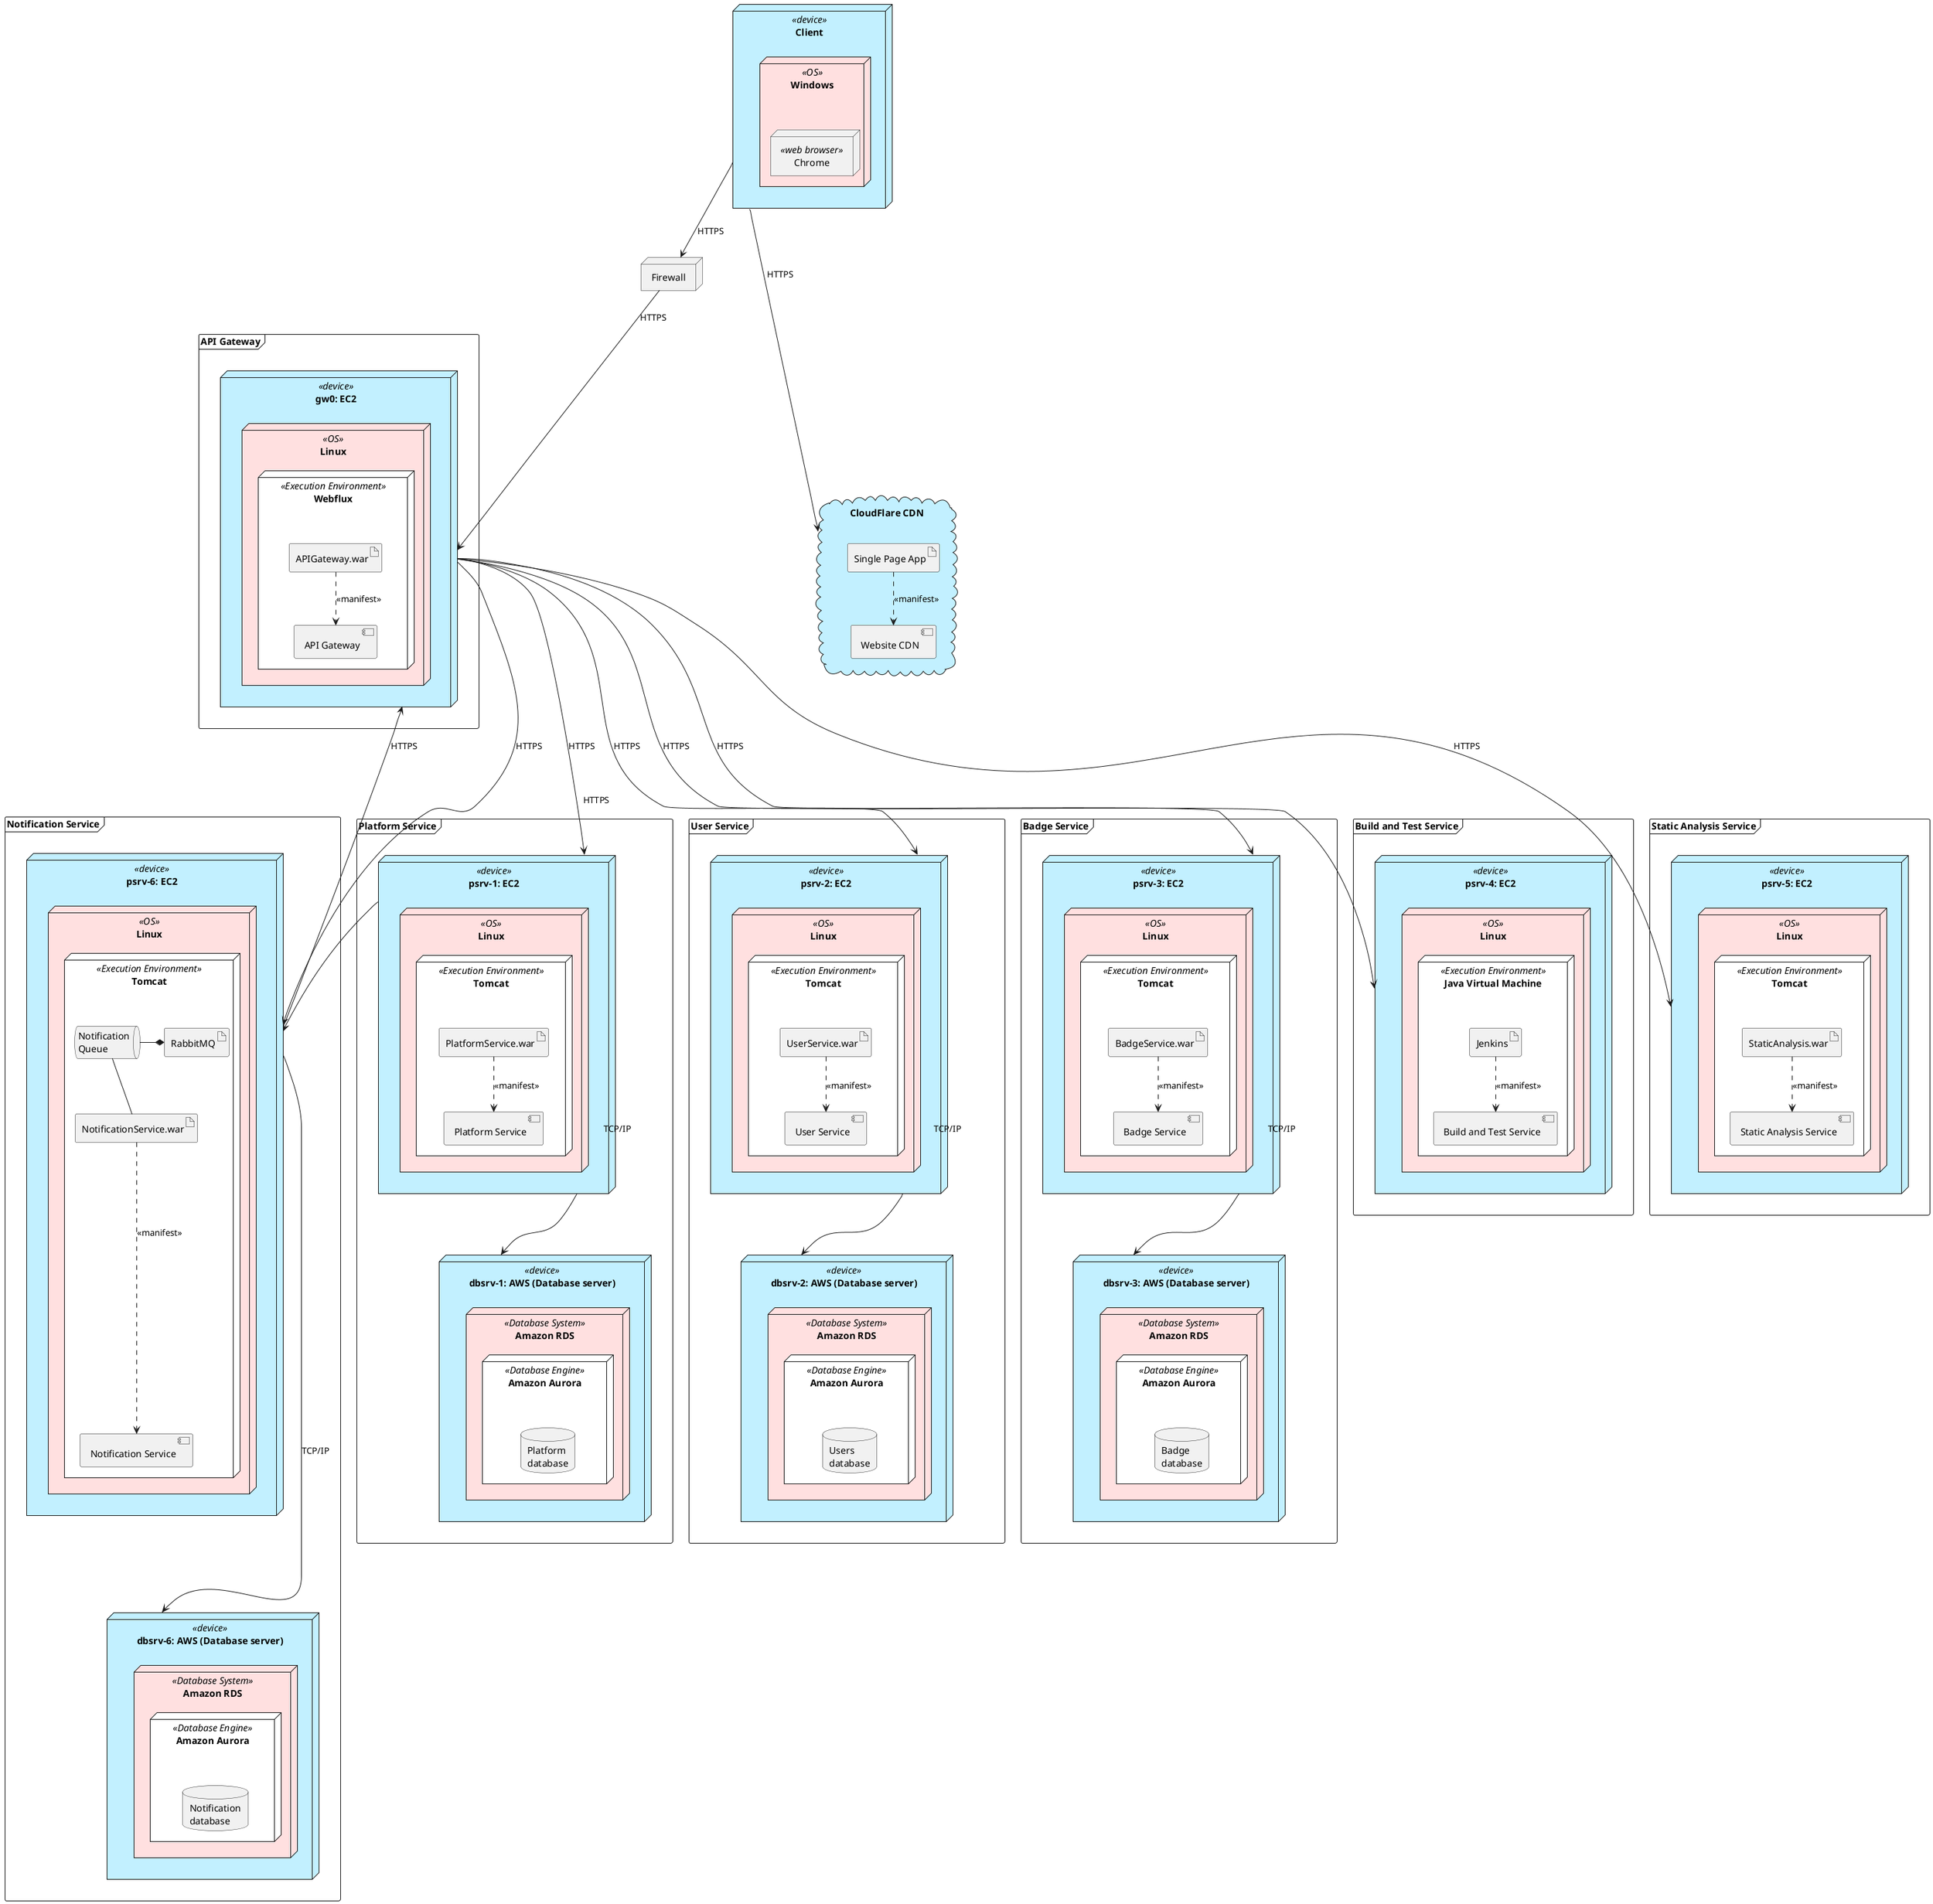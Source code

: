 @startuml Deployment Diagram

node Client <<device>> #APPLICATION{
    node "Windows" <<OS>> #IMPLEMENTATION{
        node "Chrome" <<web browser>>{
        }
    }
}

cloud "CloudFlare CDN" as CDN #APPLICATION{
    artifact "Single Page App"
    component "Website CDN"
    "Single Page App" ..> "Website CDN": <<manifest>>
}

Client ---> CDN: HTTPS

node Firewall
Client --> Firewall: HTTPS

frame "API Gateway"{
    node "gw0: EC2" <<device>> as GatewayDevice #APPLICATION{
        node "Linux" <<OS>> as gwos #IMPLEMENTATION{
            'https://spring.io/projects/spring-cloud-gateway/
            node "Webflux" <<Execution Environment>> #white{
                artifact "APIGateway.war"
                component "API Gateway" as gw
                "APIGateway.war" ..> gw : <<manifest>>
            }
        }
    }
}

Firewall --> GatewayDevice: HTTPS

frame "Platform Service"{
    node "psrv-1: EC2" <<device>> as PlatformDevice #APPLICATION{
        node "Linux" <<OS>> as plos #IMPLEMENTATION{
            node "Tomcat" <<Execution Environment>> as plee #white{
                artifact "PlatformService.war"
                component "Platform Service" as ps
                "PlatformService.war" ..> ps : <<manifest>>
            }
        }
    }
    node "dbsrv-1: AWS (Database server)" <<device>> as PlatformDBDevice #APPLICATION{
        node "Amazon RDS" <<Database System>> as pdbs #IMPLEMENTATION{
            node "Amazon Aurora" <<Database Engine>> as pdbe #white{
                database "Platform\ndatabase"
            }
        }
    }

    GatewayDevice ----> PlatformDevice : HTTPS
    PlatformDevice ---> PlatformDBDevice: TCP/IP
}


frame "User Service"{
    node "psrv-2: EC2" <<device>> as UserSrvDevice #APPLICATION{
        node "Linux" <<OS>> as usos #IMPLEMENTATION{
            node "Tomcat" <<Execution Environment>> as usee #white{
                artifact "UserService.war"
                component "User Service" as usc
                "UserService.war" ..> usc : <<manifest>>
            }
        }
    }
    node "dbsrv-2: AWS (Database server)" <<device>> as UserDBDevice #APPLICATION{
        node "Amazon RDS" <<Database System>> as udbs #IMPLEMENTATION{
            node "Amazon Aurora" <<Database Engine>> as usbe #white{
                database "Users\ndatabase"
            }
        }
    }

    GatewayDevice ---> UserSrvDevice : HTTPS
    UserSrvDevice ---> UserDBDevice: TCP/IP
}
PlatformDBDevice -[hidden] UserDBDevice

frame "Badge Service"{
    node "psrv-3: EC2" <<device>> as BadgesDevice #APPLICATION{
        node "Linux" <<OS>> as bdos #IMPLEMENTATION{
            node "Tomcat" <<Execution Environment>> as bdee #white{
                artifact "BadgeService.war"
                component "Badge Service" as bs
                "BadgeService.war" ..> bs : <<manifest>>
            }
        }
    }
    node "dbsrv-3: AWS (Database server)" <<device>> as BadgeDBDevice #APPLICATION{
        node "Amazon RDS" <<Database System>> as bdbs #IMPLEMENTATION{
            node "Amazon Aurora" <<Database Engine>> as bdbe #white{
                database "Badge\ndatabase"
            }
        }
    }

    GatewayDevice ---> BadgesDevice : HTTPS
    BadgesDevice ---> BadgeDBDevice: TCP/IP

}
PlatformDBDevice -[hidden] BadgeDBDevice

frame "Build and Test Service"{
    node "psrv-4: EC2" <<device>> as BuildDevice #APPLICATION{
        node "Linux" <<OS>> as bos #IMPLEMENTATION{
            node "Java Virtual Machine" <<Execution Environment>> as bee #white{
                artifact "Jenkins"
                component "Build and Test Service" as bts
                "Jenkins" ..> bts : <<manifest>>
            }
        }
    }
}

GatewayDevice ----> BuildDevice : HTTPS

frame "Static Analysis Service"{
    node "psrv-5: EC2" <<device>> as SADevice #APPLICATION{
        node "Linux" <<OS>> as saos #IMPLEMENTATION{
            node "Tomcat" <<Execution Environment>> as saee #white{
                artifact "StaticAnalysis.war"
                component "Static Analysis Service" as sas
                "StaticAnalysis.war" ..> sas : <<manifest>>
            }
        }
    }
}

GatewayDevice ----> SADevice : HTTPS

frame "Notification Service"{
    node "psrv-6: EC2" <<device>> as NotificationDevice #APPLICATION{
        node "Linux" <<OS>> as nos #IMPLEMENTATION{
            node "Tomcat" <<Execution Environment>> as nee #white{
                queue "Notification\nQueue" as nqueue
                artifact "NotificationService.war"
                artifact "RabbitMQ"
                nqueue -* "RabbitMQ"
                component "Notification Service" as ns
                nqueue -- "NotificationService.war"
                "NotificationService.war" ..> ns : <<manifest>>
            }
        }
    }
    
    node "dbsrv-6: AWS (Database server)" <<device>> as NotificationDBDevice #APPLICATION{
        node "Amazon RDS" <<Database System>> as ntbs #IMPLEMENTATION{
            node "Amazon Aurora" <<Database Engine>> as ntbe #white{
                database "Notification\ndatabase"
            }
        }
    }

    NotificationDevice -----> NotificationDBDevice: TCP/IP
}

GatewayDevice ----> NotificationDevice : HTTPS
NotificationDevice ----> GatewayDevice : HTTPS


PlatformDevice -> NotificationDevice : HTTPS

@enduml